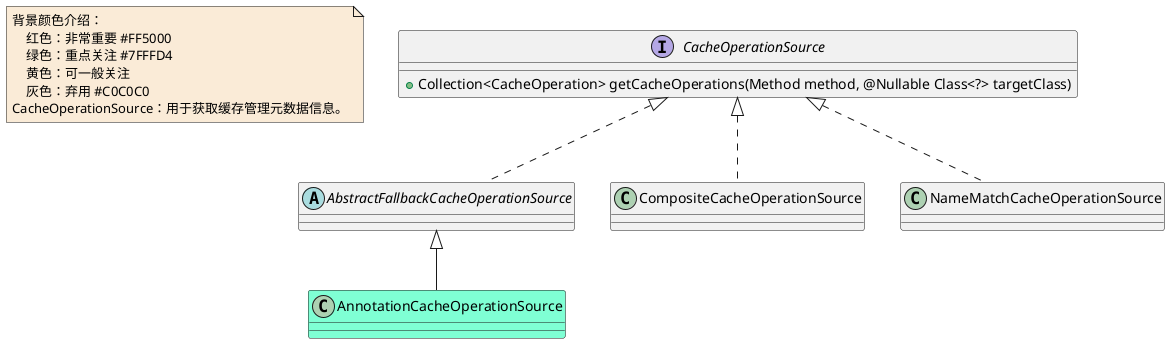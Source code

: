 @startuml

note  as N1 #FAEBD7
    背景颜色介绍：
        红色：非常重要 #FF5000
        绿色：重点关注 #7FFFD4
        黄色：可一般关注
        灰色：弃用 #C0C0C0
    CacheOperationSource：用于获取缓存管理元数据信息。
end note


interface CacheOperationSource
CacheOperationSource : +Collection<CacheOperation> getCacheOperations(Method method, @Nullable Class<?> targetClass)
abstract class AbstractFallbackCacheOperationSource
class AnnotationCacheOperationSource #7FFFD4
class CompositeCacheOperationSource
class NameMatchCacheOperationSource



AbstractFallbackCacheOperationSource <|-- AnnotationCacheOperationSource



CacheOperationSource <|.. AbstractFallbackCacheOperationSource
CacheOperationSource <|.. CompositeCacheOperationSource
CacheOperationSource <|.. NameMatchCacheOperationSource





@enduml